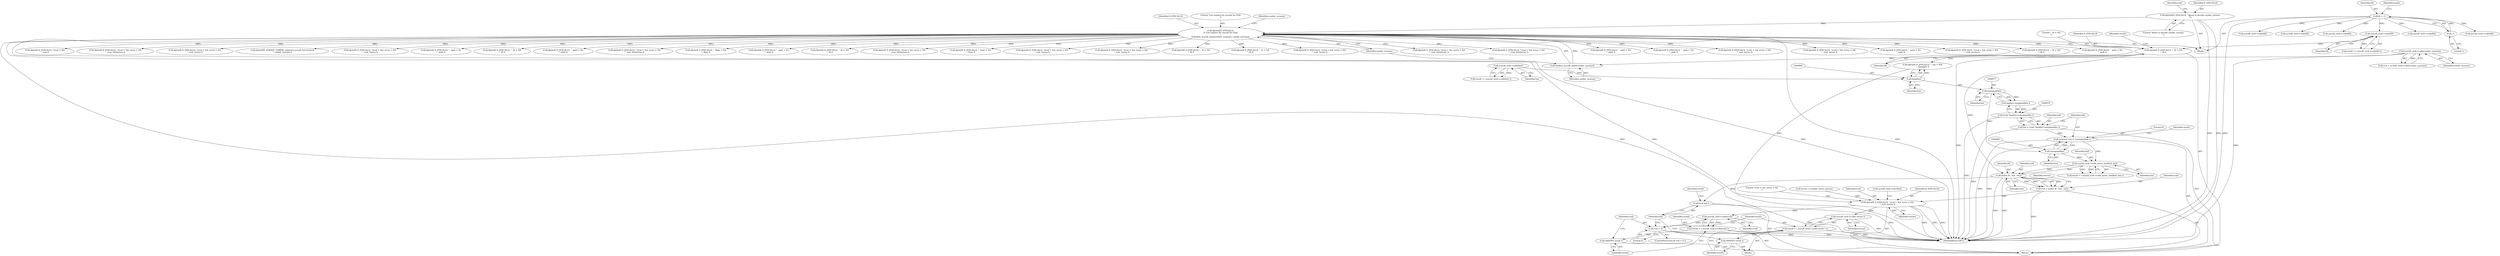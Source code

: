 digraph "0_htcondor_5e5571d1a431eb3c61977b6dd6ec90186ef79867_4@API" {
"1001002" [label="(Call,write( fd , buf , len))"];
"1000955" [label="(Call,dprintf( D_SYSCALLS, \"  fd = %d\n\", fd ))"];
"1000224" [label="(Call,dprintf(D_SYSCALLS,\n\t\t\"Got request for syscall %s (%d)\n\",\n\t\tshadow_syscall_name(condor_sysnum), condor_sysnum))"];
"1000158" [label="(Call,dprintf(D_SYSCALLS, \"About to decode condor_sysnum\n\"))"];
"1000227" [label="(Call,shadow_syscall_name(condor_sysnum))"];
"1000163" [label="(Call,syscall_sock->code(condor_sysnum))"];
"1000951" [label="(Call,syscall_sock->code(fd))"];
"1000120" [label="(Call,fd = -1)"];
"1000122" [label="(Call,-1)"];
"1000987" [label="(Call,syscall_sock->code_bytes_bool(buf, len))"];
"1000979" [label="(Call,memset( buf, 0, (unsigned)len ))"];
"1000971" [label="(Call,buf = (void *)malloc( (unsigned)len ))"];
"1000973" [label="(Call,(void *)malloc( (unsigned)len ))"];
"1000975" [label="(Call,malloc( (unsigned)len ))"];
"1000976" [label="(Call,(unsigned)len)"];
"1000968" [label="(Call,(long)len)"];
"1000961" [label="(Call,syscall_sock->code(len))"];
"1000982" [label="(Call,(unsigned)len)"];
"1001000" [label="(Call,rval = write( fd , buf , len))"];
"1001011" [label="(Call,dprintf( D_SYSCALLS, \"\trval = %d, errno = %d\n\", rval, terrno ))"];
"1001019" [label="(Call,syscall_sock->code(rval))"];
"1001017" [label="(Call,result = ( syscall_sock->code(rval) ))"];
"1001021" [label="(Call,ASSERT( result ))"];
"1001024" [label="(Call,rval < 0)"];
"1001030" [label="(Call,syscall_sock->code( terrno ))"];
"1001028" [label="(Call,result = ( syscall_sock->code( terrno ) ))"];
"1001032" [label="(Call,ASSERT( result ))"];
"1001034" [label="(Call,free( buf ))"];
"1001002" [label="(Call,write( fd , buf , len))"];
"1000637" [label="(Call,dprintf( D_SYSCALLS, \"\trval = %d, errno = %d\n\", rval, terrno ))"];
"1001470" [label="(Call,dprintf( D_SYSCALLS, \"  path = %s\n\", path ))"];
"1000227" [label="(Call,shadow_syscall_name(condor_sysnum))"];
"1000970" [label="(Identifier,len)"];
"1001538" [label="(Call,syscall_sock->code(fd))"];
"1001051" [label="(Call,syscall_sock->code(fd))"];
"1000956" [label="(Identifier,D_SYSCALLS)"];
"1001339" [label="(Call,dprintf( D_SYSCALLS, \"\trval = %d, errno = %d\n\", rval, terrno ))"];
"1001026" [label="(Literal,0)"];
"1000793" [label="(Call,dprintf( D_SYSCALLS, \"  fd = %d\n\", fd ))"];
"1000161" [label="(Call,rval = syscall_sock->code(condor_sysnum))"];
"1000958" [label="(Identifier,fd)"];
"1000374" [label="(Call,dprintf( D_SYSCALLS, \"\trval = %d, errno = %d\n\", rval, terrno ))"];
"1000986" [label="(Identifier,result)"];
"1001031" [label="(Identifier,terrno)"];
"1000107" [label="(Block,)"];
"1001007" [label="(Identifier,terrno)"];
"1001037" [label="(Identifier,result)"];
"1000988" [label="(Identifier,buf)"];
"1001032" [label="(Call,ASSERT( result ))"];
"1001001" [label="(Identifier,rval)"];
"1000981" [label="(Literal,0)"];
"1002289" [label="(Call,dprintf( D_SYSCALLS, \"  path = %s\n\", path ))"];
"1000949" [label="(Call,result = ( syscall_sock->code(fd) ))"];
"1001682" [label="(Call,dprintf( D_SYSCALLS, \"\trval = %d\n\", rval ))"];
"1001623" [label="(Call,dprintf( D_SYSCALLS, \"\trval = %d, errno = %d\n\", rval, (int)terrno ))"];
"1001034" [label="(Call,free( buf ))"];
"1000989" [label="(Identifier,len)"];
"1001028" [label="(Call,result = ( syscall_sock->code( terrno ) ))"];
"1001012" [label="(Identifier,D_SYSCALLS)"];
"1000589" [label="(Call,dprintf( D_SYSCALLS, \"\trval = %d, errno = %d\n\", rval, terrno ))"];
"1002463" [label="(Call,dprintf(D_ALWAYS, \"ERROR: unknown syscall %d received\n\", condor_sysnum ))"];
"1000441" [label="(Call,dprintf( D_SYSCALLS, \"\trval = %d, errno = %d\n\", rval, terrno ))"];
"1000789" [label="(Call,syscall_sock->code(fd))"];
"1000962" [label="(Identifier,len)"];
"1000120" [label="(Call,fd = -1)"];
"1001020" [label="(Identifier,rval)"];
"1001141" [label="(Call,dprintf( D_SYSCALLS, \"  path = %s\n\", path ))"];
"1001015" [label="(Identifier,terrno)"];
"1000225" [label="(Identifier,D_SYSCALLS)"];
"1000162" [label="(Identifier,rval)"];
"1000971" [label="(Call,buf = (void *)malloc( (unsigned)len ))"];
"1001018" [label="(Identifier,result)"];
"1001022" [label="(Identifier,result)"];
"1000160" [label="(Literal,\"About to decode condor_sysnum\n\")"];
"1000164" [label="(Identifier,condor_sysnum)"];
"1000121" [label="(Identifier,fd)"];
"1000978" [label="(Identifier,len)"];
"1001055" [label="(Call,dprintf( D_SYSCALLS, \"  fd = %d\n\", fd ))"];
"1000975" [label="(Call,malloc( (unsigned)len ))"];
"1002373" [label="(Call,dprintf( D_SYSCALLS, \"  path = %s\n\", path ))"];
"1001730" [label="(Call,dprintf( D_SYSCALLS, \"\trval = %d, errno = %d\n\", rval, (int)terrno ))"];
"1001033" [label="(Identifier,result)"];
"1000677" [label="(Call,dprintf( D_SYSCALLS, \"  flags = %d\n\", flags ))"];
"1000960" [label="(Identifier,result)"];
"1002472" [label="(MethodReturn,RET)"];
"1000961" [label="(Call,syscall_sock->code(len))"];
"1001030" [label="(Call,syscall_sock->code( terrno ))"];
"1000973" [label="(Call,(void *)malloc( (unsigned)len ))"];
"1001380" [label="(Call,dprintf( D_SYSCALLS, \"  path = %s\n\", path ))"];
"1000985" [label="(Call,result = ( syscall_sock->code_bytes_bool(buf, len) ))"];
"1001017" [label="(Call,result = ( syscall_sock->code(rval) ))"];
"1000980" [label="(Identifier,buf)"];
"1001019" [label="(Call,syscall_sock->code(rval))"];
"1000122" [label="(Call,-1)"];
"1000853" [label="(Call,dprintf( D_SYSCALLS, \"  fd = %d\n\", fd ))"];
"1000965" [label="(Call,dprintf( D_SYSCALLS, \"  len = %ld\n\", (long)len ))"];
"1001027" [label="(Block,)"];
"1001885" [label="(Call,dprintf( D_SYSCALLS, \"\trval = %d, errno = %d\n\", rval, (int)terrno ))"];
"1001013" [label="(Literal,\"\trval = %d, errno = %d\n\")"];
"1000226" [label="(Literal,\"Got request for syscall %s (%d)\n\")"];
"1001225" [label="(Call,dprintf( D_SYSCALLS, \"  from = %s\n\", from ))"];
"1000159" [label="(Identifier,D_SYSCALLS)"];
"1000955" [label="(Call,dprintf( D_SYSCALLS, \"  fd = %d\n\", fd ))"];
"1001029" [label="(Identifier,result)"];
"1000987" [label="(Call,syscall_sock->code_bytes_bool(buf, len))"];
"1000849" [label="(Call,syscall_sock->code(fd))"];
"1000957" [label="(Literal,\"  fd = %d\n\")"];
"1000530" [label="(Call,dprintf( D_SYSCALLS, \"\trval = %d, errno = %d\n\", rval, terrno ))"];
"1000951" [label="(Call,syscall_sock->code(fd))"];
"1001011" [label="(Call,dprintf( D_SYSCALLS, \"\trval = %d, errno = %d\n\", rval, terrno ))"];
"1000319" [label="(Call,dprintf( D_SYSCALLS, \"\trval = %d, errno = %d\n\", rval, terrno ))"];
"1001006" [label="(Call,terrno = (condor_errno_t)errno)"];
"1000231" [label="(Identifier,condor_sysnum)"];
"1000984" [label="(Identifier,len)"];
"1001021" [label="(Call,ASSERT( result ))"];
"1002018" [label="(Call,dprintf( D_SYSCALLS, \"  fd = %d\n\", fd ))"];
"1001025" [label="(Identifier,rval)"];
"1000158" [label="(Call,dprintf(D_SYSCALLS, \"About to decode condor_sysnum\n\"))"];
"1000126" [label="(Identifier,mode)"];
"1000972" [label="(Identifier,buf)"];
"1001005" [label="(Identifier,len)"];
"1001003" [label="(Identifier,fd)"];
"1001542" [label="(Call,dprintf( D_SYSCALLS, \"  fs = %d\n\", fd ))"];
"1001004" [label="(Identifier,buf)"];
"1000228" [label="(Identifier,condor_sysnum)"];
"1000261" [label="(Call,dprintf( D_SYSCALLS, \"\trval = %d, errno = %d\n\", rval, terrno ))"];
"1000229" [label="(Identifier,condor_sysnum)"];
"1000163" [label="(Call,syscall_sock->code(condor_sysnum))"];
"1002014" [label="(Call,syscall_sock->code(fd))"];
"1000982" [label="(Call,(unsigned)len)"];
"1001814" [label="(Call,dprintf( D_SYSCALLS, \"\trval = %d, errno = %d\n\", rval, (int)terrno ))"];
"1000224" [label="(Call,dprintf(D_SYSCALLS,\n\t\t\"Got request for syscall %s (%d)\n\",\n\t\tshadow_syscall_name(condor_sysnum), condor_sysnum))"];
"1001961" [label="(Call,dprintf( D_SYSCALLS, \"\trval = %d, errno = %d\n\", rval, (int)terrno ))"];
"1002112" [label="(Call,dprintf( D_SYSCALLS, \"  path = %s\n\", path ))"];
"1001035" [label="(Identifier,buf)"];
"1001023" [label="(ControlStructure,if( rval < 0 ))"];
"1000968" [label="(Call,(long)len)"];
"1000976" [label="(Call,(unsigned)len)"];
"1000952" [label="(Identifier,fd)"];
"1001014" [label="(Identifier,rval)"];
"1001016" [label="(Call,syscall_sock->encode())"];
"1000979" [label="(Call,memset( buf, 0, (unsigned)len ))"];
"1000123" [label="(Literal,1)"];
"1002215" [label="(Call,dprintf( D_SYSCALLS, \"  path = %s\n\", path ))"];
"1001000" [label="(Call,rval = write( fd , buf , len))"];
"1000947" [label="(Block,)"];
"1000959" [label="(Call,result = ( syscall_sock->code(len) ))"];
"1001024" [label="(Call,rval < 0)"];
"1001002" -> "1001000"  [label="AST: "];
"1001002" -> "1001005"  [label="CFG: "];
"1001003" -> "1001002"  [label="AST: "];
"1001004" -> "1001002"  [label="AST: "];
"1001005" -> "1001002"  [label="AST: "];
"1001000" -> "1001002"  [label="CFG: "];
"1001002" -> "1002472"  [label="DDG: "];
"1001002" -> "1002472"  [label="DDG: "];
"1001002" -> "1001000"  [label="DDG: "];
"1001002" -> "1001000"  [label="DDG: "];
"1001002" -> "1001000"  [label="DDG: "];
"1000955" -> "1001002"  [label="DDG: "];
"1000987" -> "1001002"  [label="DDG: "];
"1000987" -> "1001002"  [label="DDG: "];
"1001002" -> "1001034"  [label="DDG: "];
"1000955" -> "1000947"  [label="AST: "];
"1000955" -> "1000958"  [label="CFG: "];
"1000956" -> "1000955"  [label="AST: "];
"1000957" -> "1000955"  [label="AST: "];
"1000958" -> "1000955"  [label="AST: "];
"1000960" -> "1000955"  [label="CFG: "];
"1000955" -> "1002472"  [label="DDG: "];
"1000224" -> "1000955"  [label="DDG: "];
"1000951" -> "1000955"  [label="DDG: "];
"1000955" -> "1000965"  [label="DDG: "];
"1000224" -> "1000107"  [label="AST: "];
"1000224" -> "1000229"  [label="CFG: "];
"1000225" -> "1000224"  [label="AST: "];
"1000226" -> "1000224"  [label="AST: "];
"1000227" -> "1000224"  [label="AST: "];
"1000229" -> "1000224"  [label="AST: "];
"1000231" -> "1000224"  [label="CFG: "];
"1000224" -> "1002472"  [label="DDG: "];
"1000224" -> "1002472"  [label="DDG: "];
"1000224" -> "1002472"  [label="DDG: "];
"1000224" -> "1002472"  [label="DDG: "];
"1000158" -> "1000224"  [label="DDG: "];
"1000227" -> "1000224"  [label="DDG: "];
"1000224" -> "1000261"  [label="DDG: "];
"1000224" -> "1000319"  [label="DDG: "];
"1000224" -> "1000374"  [label="DDG: "];
"1000224" -> "1000441"  [label="DDG: "];
"1000224" -> "1000530"  [label="DDG: "];
"1000224" -> "1000589"  [label="DDG: "];
"1000224" -> "1000637"  [label="DDG: "];
"1000224" -> "1000677"  [label="DDG: "];
"1000224" -> "1000793"  [label="DDG: "];
"1000224" -> "1000853"  [label="DDG: "];
"1000224" -> "1001055"  [label="DDG: "];
"1000224" -> "1001141"  [label="DDG: "];
"1000224" -> "1001225"  [label="DDG: "];
"1000224" -> "1001339"  [label="DDG: "];
"1000224" -> "1001380"  [label="DDG: "];
"1000224" -> "1001470"  [label="DDG: "];
"1000224" -> "1001542"  [label="DDG: "];
"1000224" -> "1001623"  [label="DDG: "];
"1000224" -> "1001682"  [label="DDG: "];
"1000224" -> "1001730"  [label="DDG: "];
"1000224" -> "1001814"  [label="DDG: "];
"1000224" -> "1001885"  [label="DDG: "];
"1000224" -> "1001961"  [label="DDG: "];
"1000224" -> "1002018"  [label="DDG: "];
"1000224" -> "1002112"  [label="DDG: "];
"1000224" -> "1002215"  [label="DDG: "];
"1000224" -> "1002289"  [label="DDG: "];
"1000224" -> "1002373"  [label="DDG: "];
"1000224" -> "1002463"  [label="DDG: "];
"1000158" -> "1000107"  [label="AST: "];
"1000158" -> "1000160"  [label="CFG: "];
"1000159" -> "1000158"  [label="AST: "];
"1000160" -> "1000158"  [label="AST: "];
"1000162" -> "1000158"  [label="CFG: "];
"1000158" -> "1002472"  [label="DDG: "];
"1000158" -> "1002472"  [label="DDG: "];
"1000227" -> "1000228"  [label="CFG: "];
"1000228" -> "1000227"  [label="AST: "];
"1000229" -> "1000227"  [label="CFG: "];
"1000163" -> "1000227"  [label="DDG: "];
"1000163" -> "1000161"  [label="AST: "];
"1000163" -> "1000164"  [label="CFG: "];
"1000164" -> "1000163"  [label="AST: "];
"1000161" -> "1000163"  [label="CFG: "];
"1000163" -> "1002472"  [label="DDG: "];
"1000163" -> "1000161"  [label="DDG: "];
"1000951" -> "1000949"  [label="AST: "];
"1000951" -> "1000952"  [label="CFG: "];
"1000952" -> "1000951"  [label="AST: "];
"1000949" -> "1000951"  [label="CFG: "];
"1000951" -> "1000949"  [label="DDG: "];
"1000120" -> "1000951"  [label="DDG: "];
"1000120" -> "1000107"  [label="AST: "];
"1000120" -> "1000122"  [label="CFG: "];
"1000121" -> "1000120"  [label="AST: "];
"1000122" -> "1000120"  [label="AST: "];
"1000126" -> "1000120"  [label="CFG: "];
"1000120" -> "1002472"  [label="DDG: "];
"1000122" -> "1000120"  [label="DDG: "];
"1000120" -> "1000789"  [label="DDG: "];
"1000120" -> "1000849"  [label="DDG: "];
"1000120" -> "1001051"  [label="DDG: "];
"1000120" -> "1001538"  [label="DDG: "];
"1000120" -> "1002014"  [label="DDG: "];
"1000122" -> "1000123"  [label="CFG: "];
"1000123" -> "1000122"  [label="AST: "];
"1000987" -> "1000985"  [label="AST: "];
"1000987" -> "1000989"  [label="CFG: "];
"1000988" -> "1000987"  [label="AST: "];
"1000989" -> "1000987"  [label="AST: "];
"1000985" -> "1000987"  [label="CFG: "];
"1000987" -> "1000985"  [label="DDG: "];
"1000987" -> "1000985"  [label="DDG: "];
"1000979" -> "1000987"  [label="DDG: "];
"1000982" -> "1000987"  [label="DDG: "];
"1000979" -> "1000947"  [label="AST: "];
"1000979" -> "1000982"  [label="CFG: "];
"1000980" -> "1000979"  [label="AST: "];
"1000981" -> "1000979"  [label="AST: "];
"1000982" -> "1000979"  [label="AST: "];
"1000986" -> "1000979"  [label="CFG: "];
"1000979" -> "1002472"  [label="DDG: "];
"1000979" -> "1002472"  [label="DDG: "];
"1000971" -> "1000979"  [label="DDG: "];
"1000982" -> "1000979"  [label="DDG: "];
"1000971" -> "1000947"  [label="AST: "];
"1000971" -> "1000973"  [label="CFG: "];
"1000972" -> "1000971"  [label="AST: "];
"1000973" -> "1000971"  [label="AST: "];
"1000980" -> "1000971"  [label="CFG: "];
"1000971" -> "1002472"  [label="DDG: "];
"1000973" -> "1000971"  [label="DDG: "];
"1000973" -> "1000975"  [label="CFG: "];
"1000974" -> "1000973"  [label="AST: "];
"1000975" -> "1000973"  [label="AST: "];
"1000973" -> "1002472"  [label="DDG: "];
"1000975" -> "1000973"  [label="DDG: "];
"1000975" -> "1000976"  [label="CFG: "];
"1000976" -> "1000975"  [label="AST: "];
"1000976" -> "1000975"  [label="DDG: "];
"1000976" -> "1000978"  [label="CFG: "];
"1000977" -> "1000976"  [label="AST: "];
"1000978" -> "1000976"  [label="AST: "];
"1000968" -> "1000976"  [label="DDG: "];
"1000976" -> "1000982"  [label="DDG: "];
"1000968" -> "1000965"  [label="AST: "];
"1000968" -> "1000970"  [label="CFG: "];
"1000969" -> "1000968"  [label="AST: "];
"1000970" -> "1000968"  [label="AST: "];
"1000965" -> "1000968"  [label="CFG: "];
"1000968" -> "1000965"  [label="DDG: "];
"1000961" -> "1000968"  [label="DDG: "];
"1000961" -> "1000959"  [label="AST: "];
"1000961" -> "1000962"  [label="CFG: "];
"1000962" -> "1000961"  [label="AST: "];
"1000959" -> "1000961"  [label="CFG: "];
"1000961" -> "1000959"  [label="DDG: "];
"1000982" -> "1000984"  [label="CFG: "];
"1000983" -> "1000982"  [label="AST: "];
"1000984" -> "1000982"  [label="AST: "];
"1001000" -> "1000947"  [label="AST: "];
"1001001" -> "1001000"  [label="AST: "];
"1001007" -> "1001000"  [label="CFG: "];
"1001000" -> "1002472"  [label="DDG: "];
"1001000" -> "1001011"  [label="DDG: "];
"1001011" -> "1000947"  [label="AST: "];
"1001011" -> "1001015"  [label="CFG: "];
"1001012" -> "1001011"  [label="AST: "];
"1001013" -> "1001011"  [label="AST: "];
"1001014" -> "1001011"  [label="AST: "];
"1001015" -> "1001011"  [label="AST: "];
"1001016" -> "1001011"  [label="CFG: "];
"1001011" -> "1002472"  [label="DDG: "];
"1001011" -> "1002472"  [label="DDG: "];
"1001011" -> "1002472"  [label="DDG: "];
"1000965" -> "1001011"  [label="DDG: "];
"1001006" -> "1001011"  [label="DDG: "];
"1001011" -> "1001019"  [label="DDG: "];
"1001011" -> "1001030"  [label="DDG: "];
"1001019" -> "1001017"  [label="AST: "];
"1001019" -> "1001020"  [label="CFG: "];
"1001020" -> "1001019"  [label="AST: "];
"1001017" -> "1001019"  [label="CFG: "];
"1001019" -> "1001017"  [label="DDG: "];
"1001019" -> "1001024"  [label="DDG: "];
"1001017" -> "1000947"  [label="AST: "];
"1001018" -> "1001017"  [label="AST: "];
"1001022" -> "1001017"  [label="CFG: "];
"1001017" -> "1002472"  [label="DDG: "];
"1001017" -> "1001021"  [label="DDG: "];
"1001021" -> "1000947"  [label="AST: "];
"1001021" -> "1001022"  [label="CFG: "];
"1001022" -> "1001021"  [label="AST: "];
"1001025" -> "1001021"  [label="CFG: "];
"1001024" -> "1001023"  [label="AST: "];
"1001024" -> "1001026"  [label="CFG: "];
"1001025" -> "1001024"  [label="AST: "];
"1001026" -> "1001024"  [label="AST: "];
"1001029" -> "1001024"  [label="CFG: "];
"1001035" -> "1001024"  [label="CFG: "];
"1001024" -> "1002472"  [label="DDG: "];
"1001024" -> "1002472"  [label="DDG: "];
"1001030" -> "1001028"  [label="AST: "];
"1001030" -> "1001031"  [label="CFG: "];
"1001031" -> "1001030"  [label="AST: "];
"1001028" -> "1001030"  [label="CFG: "];
"1001030" -> "1002472"  [label="DDG: "];
"1001030" -> "1001028"  [label="DDG: "];
"1001028" -> "1001027"  [label="AST: "];
"1001029" -> "1001028"  [label="AST: "];
"1001033" -> "1001028"  [label="CFG: "];
"1001028" -> "1002472"  [label="DDG: "];
"1001028" -> "1001032"  [label="DDG: "];
"1001032" -> "1001027"  [label="AST: "];
"1001032" -> "1001033"  [label="CFG: "];
"1001033" -> "1001032"  [label="AST: "];
"1001035" -> "1001032"  [label="CFG: "];
"1001034" -> "1000947"  [label="AST: "];
"1001034" -> "1001035"  [label="CFG: "];
"1001035" -> "1001034"  [label="AST: "];
"1001037" -> "1001034"  [label="CFG: "];
"1001034" -> "1002472"  [label="DDG: "];
}
